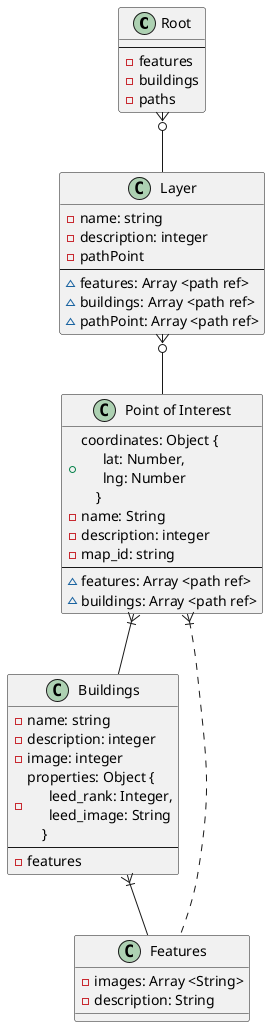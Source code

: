 @startuml VuexSustainabilityMap
class "Root" as root  {
  --
  - features
  - buildings
  - paths
}

class "Buildings" as buildings {
  - name: string
  - description: integer
  - image: integer
  - properties: Object {\n\
      leed_rank: Integer,\n\
      leed_image: String\n\
    }
  --
  - features
}

class "Features" as features {
  - images: Array <String>
  - description: String
}

class "Layer" as layer {
  - name: string
  - description: integer
  - pathPoint
  --
  ~ features: Array <path ref>
  ~ buildings: Array <path ref>
  ~ pathPoint: Array <path ref>
}

class "Point of Interest" as pointInterest {
  + coordinates: Object {\n\
      lat: Number,\n\
      lng: Number\n\
    }
 - name: String
 - description: integer
   - map_id: string
 --
 ~ features: Array <path ref>
 ~ buildings: Array <path ref>
}

root }o-- layer
layer }o-- pointInterest
pointInterest }|-[dashed]- features
pointInterest }|-- buildings
buildings }|-- features
@enduml
